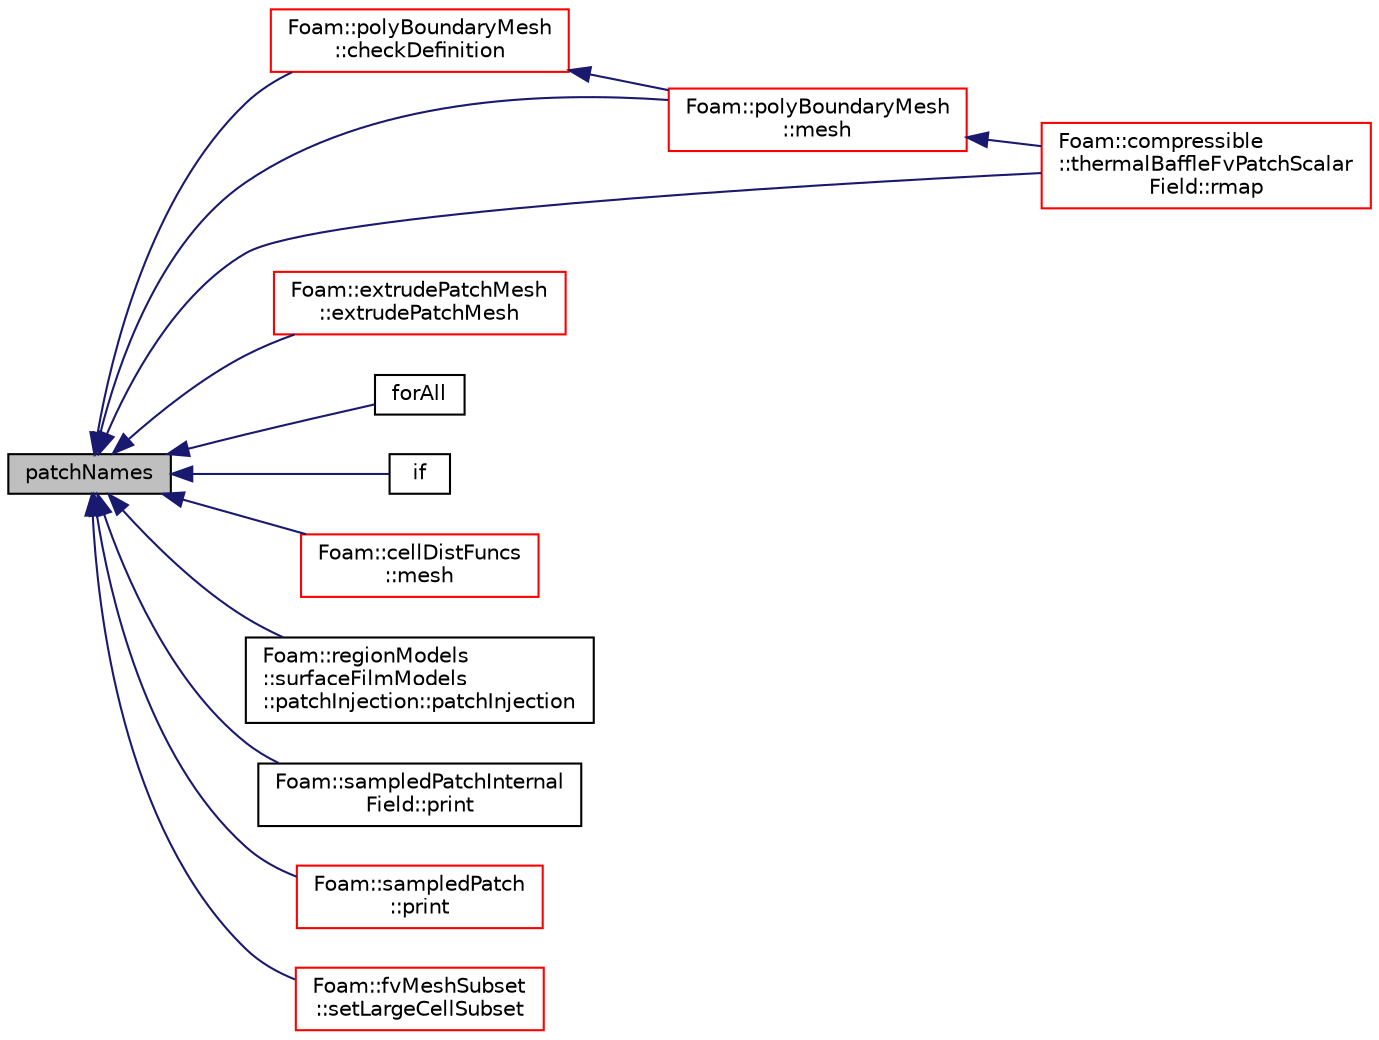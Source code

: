 digraph "patchNames"
{
  bgcolor="transparent";
  edge [fontname="Helvetica",fontsize="10",labelfontname="Helvetica",labelfontsize="10"];
  node [fontname="Helvetica",fontsize="10",shape=record];
  rankdir="LR";
  Node1 [label="patchNames",height=0.2,width=0.4,color="black", fillcolor="grey75", style="filled", fontcolor="black"];
  Node1 -> Node2 [dir="back",color="midnightblue",fontsize="10",style="solid",fontname="Helvetica"];
  Node2 [label="Foam::polyBoundaryMesh\l::checkDefinition",height=0.2,width=0.4,color="red",URL="$a01915.html#a06e73ef87e1b48be76ee1da1ab2e9a38",tooltip="Check boundary definition. Return true if in error. "];
  Node2 -> Node3 [dir="back",color="midnightblue",fontsize="10",style="solid",fontname="Helvetica"];
  Node3 [label="Foam::polyBoundaryMesh\l::mesh",height=0.2,width=0.4,color="red",URL="$a01915.html#aa51573bc757d5d5bb058db0464886447",tooltip="Return the mesh reference. "];
  Node3 -> Node4 [dir="back",color="midnightblue",fontsize="10",style="solid",fontname="Helvetica"];
  Node4 [label="Foam::compressible\l::thermalBaffleFvPatchScalar\lField::rmap",height=0.2,width=0.4,color="red",URL="$a02592.html#a713277715ccc0a5ef466b0516d44731f",tooltip="Reverse map the given fvPatchField onto this fvPatchField. "];
  Node1 -> Node5 [dir="back",color="midnightblue",fontsize="10",style="solid",fontname="Helvetica"];
  Node5 [label="Foam::extrudePatchMesh\l::extrudePatchMesh",height=0.2,width=0.4,color="red",URL="$a00715.html#ada5aee048de4d025b44660aca99d21a6",tooltip="Construct from mesh, patch and dictionary. "];
  Node1 -> Node6 [dir="back",color="midnightblue",fontsize="10",style="solid",fontname="Helvetica"];
  Node6 [label="forAll",height=0.2,width=0.4,color="black",URL="$a03940.html#aed2e7fb0cc5e714d9c26e3ea39f2dc88"];
  Node1 -> Node7 [dir="back",color="midnightblue",fontsize="10",style="solid",fontname="Helvetica"];
  Node7 [label="if",height=0.2,width=0.4,color="black",URL="$a03940.html#a6a1d5194de861361e42d7b0119753bb0"];
  Node1 -> Node8 [dir="back",color="midnightblue",fontsize="10",style="solid",fontname="Helvetica"];
  Node8 [label="Foam::cellDistFuncs\l::mesh",height=0.2,width=0.4,color="red",URL="$a00211.html#aa51573bc757d5d5bb058db0464886447",tooltip="Access mesh. "];
  Node1 -> Node3 [dir="back",color="midnightblue",fontsize="10",style="solid",fontname="Helvetica"];
  Node1 -> Node9 [dir="back",color="midnightblue",fontsize="10",style="solid",fontname="Helvetica"];
  Node9 [label="Foam::regionModels\l::surfaceFilmModels\l::patchInjection::patchInjection",height=0.2,width=0.4,color="black",URL="$a01806.html#a152b740d187e325136f51f50c9b798ab",tooltip="Construct from surface film model. "];
  Node1 -> Node10 [dir="back",color="midnightblue",fontsize="10",style="solid",fontname="Helvetica"];
  Node10 [label="Foam::sampledPatchInternal\lField::print",height=0.2,width=0.4,color="black",URL="$a02233.html#a396408e517abe1f8cae9d2844a18ad1e",tooltip="Write. "];
  Node1 -> Node11 [dir="back",color="midnightblue",fontsize="10",style="solid",fontname="Helvetica"];
  Node11 [label="Foam::sampledPatch\l::print",height=0.2,width=0.4,color="red",URL="$a02232.html#a396408e517abe1f8cae9d2844a18ad1e",tooltip="Write. "];
  Node1 -> Node4 [dir="back",color="midnightblue",fontsize="10",style="solid",fontname="Helvetica"];
  Node1 -> Node12 [dir="back",color="midnightblue",fontsize="10",style="solid",fontname="Helvetica"];
  Node12 [label="Foam::fvMeshSubset\l::setLargeCellSubset",height=0.2,width=0.4,color="red",URL="$a00883.html#aa5aecd31ebb23c10811eb60949808165",tooltip="Set the subset from all cells with region == currentRegion. "];
}
